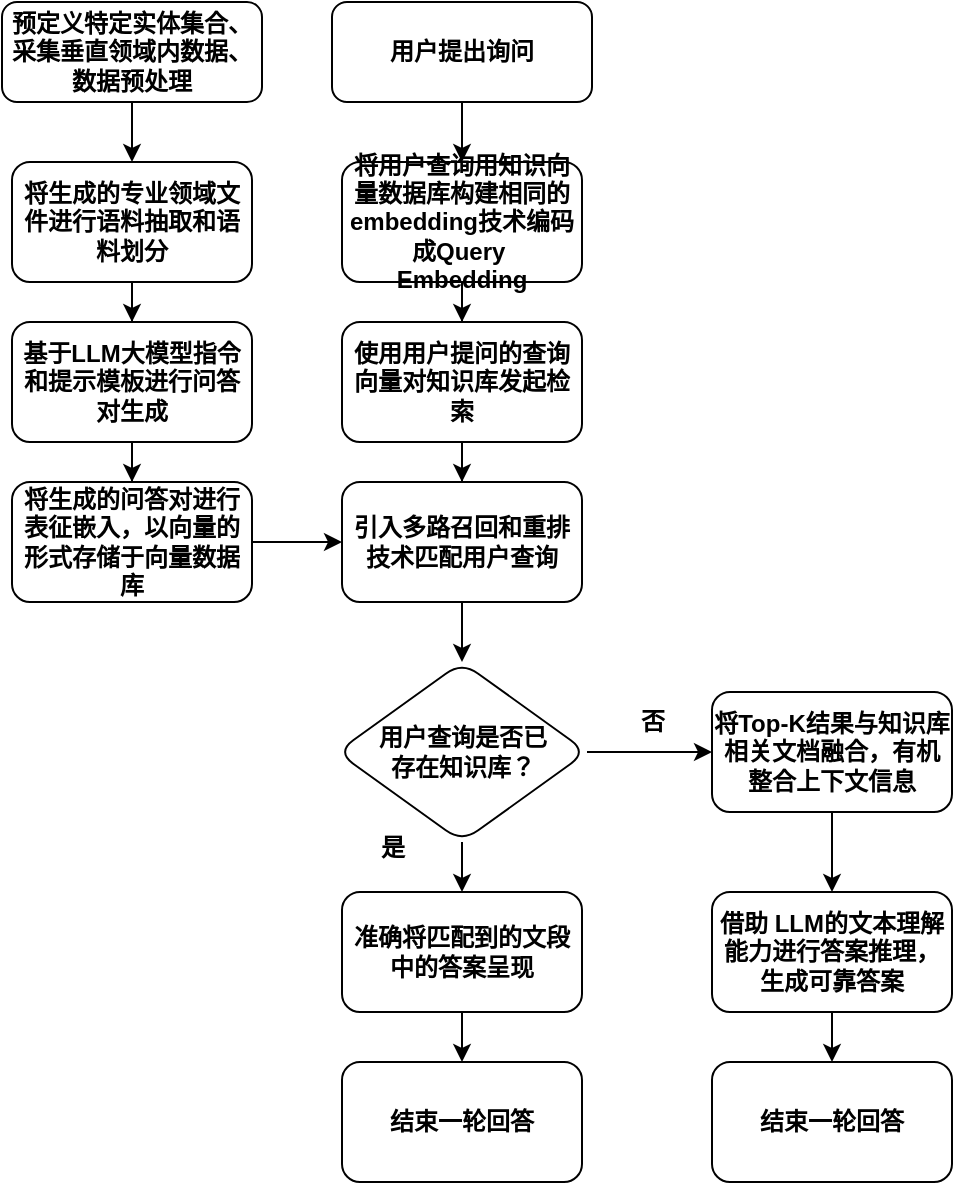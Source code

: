 <mxfile version="21.3.8" type="github">
  <diagram id="C5RBs43oDa-KdzZeNtuy" name="Page-1">
    <mxGraphModel dx="795" dy="630" grid="0" gridSize="10" guides="1" tooltips="1" connect="1" arrows="1" fold="1" page="0" pageScale="1" pageWidth="827" pageHeight="1169" math="0" shadow="0">
      <root>
        <mxCell id="WIyWlLk6GJQsqaUBKTNV-0" />
        <mxCell id="WIyWlLk6GJQsqaUBKTNV-1" parent="WIyWlLk6GJQsqaUBKTNV-0" />
        <mxCell id="pO1PlLlpX6BgmMhYATf7-2" value="" style="edgeStyle=orthogonalEdgeStyle;rounded=0;orthogonalLoop=1;jettySize=auto;html=1;fontStyle=1;fontFamily=Helvetica;" edge="1" parent="WIyWlLk6GJQsqaUBKTNV-1" source="pO1PlLlpX6BgmMhYATf7-0" target="pO1PlLlpX6BgmMhYATf7-1">
          <mxGeometry relative="1" as="geometry" />
        </mxCell>
        <mxCell id="pO1PlLlpX6BgmMhYATf7-0" value="预定义特定实体集合、采集垂直领域内数据、数据预处理" style="rounded=1;whiteSpace=wrap;html=1;fontSize=12;glass=0;strokeWidth=1;shadow=0;fontStyle=1;fontFamily=Helvetica;" vertex="1" parent="WIyWlLk6GJQsqaUBKTNV-1">
          <mxGeometry x="505" y="80" width="130" height="50" as="geometry" />
        </mxCell>
        <mxCell id="pO1PlLlpX6BgmMhYATf7-4" value="" style="edgeStyle=orthogonalEdgeStyle;rounded=0;orthogonalLoop=1;jettySize=auto;html=1;fontStyle=1;fontFamily=Helvetica;" edge="1" parent="WIyWlLk6GJQsqaUBKTNV-1" source="pO1PlLlpX6BgmMhYATf7-1" target="pO1PlLlpX6BgmMhYATf7-3">
          <mxGeometry relative="1" as="geometry" />
        </mxCell>
        <mxCell id="pO1PlLlpX6BgmMhYATf7-1" value="将生成的专业领域文件进行语料抽取和语料划分" style="whiteSpace=wrap;html=1;rounded=1;glass=0;strokeWidth=1;shadow=0;fontStyle=1;fontFamily=Helvetica;" vertex="1" parent="WIyWlLk6GJQsqaUBKTNV-1">
          <mxGeometry x="510" y="160" width="120" height="60" as="geometry" />
        </mxCell>
        <mxCell id="pO1PlLlpX6BgmMhYATf7-6" value="" style="edgeStyle=orthogonalEdgeStyle;rounded=0;orthogonalLoop=1;jettySize=auto;html=1;fontStyle=1;fontFamily=Helvetica;" edge="1" parent="WIyWlLk6GJQsqaUBKTNV-1" source="pO1PlLlpX6BgmMhYATf7-3" target="pO1PlLlpX6BgmMhYATf7-5">
          <mxGeometry relative="1" as="geometry" />
        </mxCell>
        <mxCell id="pO1PlLlpX6BgmMhYATf7-3" value="&lt;p class=&quot;MsoNormal&quot;&gt;基于LLM大模型指令和提示模板进行问答对生成&lt;/p&gt;" style="rounded=1;whiteSpace=wrap;html=1;glass=0;strokeWidth=1;shadow=0;fontStyle=1;fontFamily=Helvetica;" vertex="1" parent="WIyWlLk6GJQsqaUBKTNV-1">
          <mxGeometry x="510" y="240" width="120" height="60" as="geometry" />
        </mxCell>
        <mxCell id="pO1PlLlpX6BgmMhYATf7-14" value="" style="edgeStyle=orthogonalEdgeStyle;rounded=0;orthogonalLoop=1;jettySize=auto;html=1;fontStyle=1;fontFamily=Helvetica;" edge="1" parent="WIyWlLk6GJQsqaUBKTNV-1" source="pO1PlLlpX6BgmMhYATf7-5" target="pO1PlLlpX6BgmMhYATf7-13">
          <mxGeometry relative="1" as="geometry" />
        </mxCell>
        <mxCell id="pO1PlLlpX6BgmMhYATf7-5" value="将生成的问答对进行表征嵌入，以向量的形式存储于向量数据库" style="rounded=1;whiteSpace=wrap;html=1;glass=0;strokeWidth=1;shadow=0;fontStyle=1;fontFamily=Helvetica;" vertex="1" parent="WIyWlLk6GJQsqaUBKTNV-1">
          <mxGeometry x="510" y="320" width="120" height="60" as="geometry" />
        </mxCell>
        <mxCell id="pO1PlLlpX6BgmMhYATf7-7" value="" style="edgeStyle=orthogonalEdgeStyle;rounded=0;orthogonalLoop=1;jettySize=auto;html=1;fontStyle=1;fontFamily=Helvetica;" edge="1" parent="WIyWlLk6GJQsqaUBKTNV-1" source="pO1PlLlpX6BgmMhYATf7-8" target="pO1PlLlpX6BgmMhYATf7-10">
          <mxGeometry relative="1" as="geometry" />
        </mxCell>
        <mxCell id="pO1PlLlpX6BgmMhYATf7-8" value="用户提出询问" style="rounded=1;whiteSpace=wrap;html=1;fontSize=12;glass=0;strokeWidth=1;shadow=0;fontStyle=1;fontFamily=Helvetica;" vertex="1" parent="WIyWlLk6GJQsqaUBKTNV-1">
          <mxGeometry x="670" y="80" width="130" height="50" as="geometry" />
        </mxCell>
        <mxCell id="pO1PlLlpX6BgmMhYATf7-9" value="" style="edgeStyle=orthogonalEdgeStyle;rounded=0;orthogonalLoop=1;jettySize=auto;html=1;fontStyle=1;fontFamily=Helvetica;" edge="1" parent="WIyWlLk6GJQsqaUBKTNV-1" source="pO1PlLlpX6BgmMhYATf7-10" target="pO1PlLlpX6BgmMhYATf7-12">
          <mxGeometry relative="1" as="geometry" />
        </mxCell>
        <mxCell id="pO1PlLlpX6BgmMhYATf7-10" value="&lt;p class=&quot;MsoNormal&quot;&gt;将用户查询用知识向量数据库构建相同的embedding技术编码成Query&amp;nbsp; Embedding&lt;/p&gt;" style="whiteSpace=wrap;html=1;rounded=1;glass=0;strokeWidth=1;shadow=0;fontStyle=1;fontFamily=Helvetica;" vertex="1" parent="WIyWlLk6GJQsqaUBKTNV-1">
          <mxGeometry x="675" y="160" width="120" height="60" as="geometry" />
        </mxCell>
        <mxCell id="pO1PlLlpX6BgmMhYATf7-11" value="" style="edgeStyle=orthogonalEdgeStyle;rounded=0;orthogonalLoop=1;jettySize=auto;html=1;fontStyle=1;fontFamily=Helvetica;" edge="1" parent="WIyWlLk6GJQsqaUBKTNV-1" source="pO1PlLlpX6BgmMhYATf7-12" target="pO1PlLlpX6BgmMhYATf7-13">
          <mxGeometry relative="1" as="geometry" />
        </mxCell>
        <mxCell id="pO1PlLlpX6BgmMhYATf7-12" value="&lt;p class=&quot;MsoNormal&quot;&gt;使用用户提问的查询向量对知识库发起检索&lt;/p&gt;" style="rounded=1;whiteSpace=wrap;html=1;glass=0;strokeWidth=1;shadow=0;fontStyle=1;fontFamily=Helvetica;" vertex="1" parent="WIyWlLk6GJQsqaUBKTNV-1">
          <mxGeometry x="675" y="240" width="120" height="60" as="geometry" />
        </mxCell>
        <mxCell id="pO1PlLlpX6BgmMhYATf7-24" value="" style="edgeStyle=orthogonalEdgeStyle;rounded=0;orthogonalLoop=1;jettySize=auto;html=1;fontStyle=1;fontFamily=Helvetica;" edge="1" parent="WIyWlLk6GJQsqaUBKTNV-1" source="pO1PlLlpX6BgmMhYATf7-13" target="pO1PlLlpX6BgmMhYATf7-23">
          <mxGeometry relative="1" as="geometry" />
        </mxCell>
        <mxCell id="pO1PlLlpX6BgmMhYATf7-13" value="引入多路召回和重排技术匹配用户查询" style="rounded=1;whiteSpace=wrap;html=1;glass=0;strokeWidth=1;shadow=0;fontStyle=1;fontFamily=Helvetica;" vertex="1" parent="WIyWlLk6GJQsqaUBKTNV-1">
          <mxGeometry x="675" y="320" width="120" height="60" as="geometry" />
        </mxCell>
        <mxCell id="pO1PlLlpX6BgmMhYATf7-18" value="" style="edgeStyle=orthogonalEdgeStyle;rounded=0;orthogonalLoop=1;jettySize=auto;html=1;fontStyle=1;fontFamily=Helvetica;" edge="1" parent="WIyWlLk6GJQsqaUBKTNV-1" source="pO1PlLlpX6BgmMhYATf7-15" target="pO1PlLlpX6BgmMhYATf7-17">
          <mxGeometry relative="1" as="geometry" />
        </mxCell>
        <mxCell id="pO1PlLlpX6BgmMhYATf7-15" value="将Top-K结果与知识库相关文档融合，有机整合上下文信息" style="rounded=1;whiteSpace=wrap;html=1;glass=0;strokeWidth=1;shadow=0;fontStyle=1;fontFamily=Helvetica;" vertex="1" parent="WIyWlLk6GJQsqaUBKTNV-1">
          <mxGeometry x="860" y="425" width="120" height="60" as="geometry" />
        </mxCell>
        <mxCell id="pO1PlLlpX6BgmMhYATf7-20" value="" style="edgeStyle=orthogonalEdgeStyle;rounded=0;orthogonalLoop=1;jettySize=auto;html=1;fontStyle=1;fontFamily=Helvetica;" edge="1" parent="WIyWlLk6GJQsqaUBKTNV-1" source="pO1PlLlpX6BgmMhYATf7-17" target="pO1PlLlpX6BgmMhYATf7-19">
          <mxGeometry relative="1" as="geometry" />
        </mxCell>
        <mxCell id="pO1PlLlpX6BgmMhYATf7-17" value="借助&amp;nbsp;LLM的文本理解能力进行答案推理，生成可靠答案" style="rounded=1;whiteSpace=wrap;html=1;glass=0;strokeWidth=1;shadow=0;fontStyle=1;fontFamily=Helvetica;" vertex="1" parent="WIyWlLk6GJQsqaUBKTNV-1">
          <mxGeometry x="860" y="525" width="120" height="60" as="geometry" />
        </mxCell>
        <mxCell id="pO1PlLlpX6BgmMhYATf7-19" value="结束一轮回答" style="rounded=1;whiteSpace=wrap;html=1;glass=0;strokeWidth=1;shadow=0;fontStyle=1;fontFamily=Helvetica;" vertex="1" parent="WIyWlLk6GJQsqaUBKTNV-1">
          <mxGeometry x="860" y="610" width="120" height="60" as="geometry" />
        </mxCell>
        <mxCell id="pO1PlLlpX6BgmMhYATf7-26" value="" style="edgeStyle=orthogonalEdgeStyle;rounded=0;orthogonalLoop=1;jettySize=auto;html=1;fontStyle=1;fontFamily=Helvetica;" edge="1" parent="WIyWlLk6GJQsqaUBKTNV-1" source="pO1PlLlpX6BgmMhYATf7-23" target="pO1PlLlpX6BgmMhYATf7-25">
          <mxGeometry relative="1" as="geometry" />
        </mxCell>
        <mxCell id="pO1PlLlpX6BgmMhYATf7-28" value="" style="edgeStyle=orthogonalEdgeStyle;rounded=0;orthogonalLoop=1;jettySize=auto;html=1;fontStyle=1;fontFamily=Helvetica;" edge="1" parent="WIyWlLk6GJQsqaUBKTNV-1" source="pO1PlLlpX6BgmMhYATf7-23">
          <mxGeometry relative="1" as="geometry">
            <mxPoint x="860" y="455" as="targetPoint" />
          </mxGeometry>
        </mxCell>
        <mxCell id="pO1PlLlpX6BgmMhYATf7-23" value="用户查询是否已&lt;br&gt;存在知识库？" style="rhombus;whiteSpace=wrap;html=1;rounded=1;glass=0;strokeWidth=1;shadow=0;fontStyle=1;fontFamily=Helvetica;" vertex="1" parent="WIyWlLk6GJQsqaUBKTNV-1">
          <mxGeometry x="672.5" y="410" width="125" height="90" as="geometry" />
        </mxCell>
        <mxCell id="pO1PlLlpX6BgmMhYATf7-31" value="" style="edgeStyle=orthogonalEdgeStyle;rounded=0;orthogonalLoop=1;jettySize=auto;html=1;fontStyle=1;fontFamily=Helvetica;" edge="1" parent="WIyWlLk6GJQsqaUBKTNV-1" source="pO1PlLlpX6BgmMhYATf7-25" target="pO1PlLlpX6BgmMhYATf7-30">
          <mxGeometry relative="1" as="geometry" />
        </mxCell>
        <mxCell id="pO1PlLlpX6BgmMhYATf7-25" value="准确将匹配到的文段中的答案呈现" style="rounded=1;whiteSpace=wrap;html=1;glass=0;strokeWidth=1;shadow=0;fontStyle=1;fontFamily=Helvetica;" vertex="1" parent="WIyWlLk6GJQsqaUBKTNV-1">
          <mxGeometry x="675" y="525" width="120" height="60" as="geometry" />
        </mxCell>
        <mxCell id="pO1PlLlpX6BgmMhYATf7-29" value="是" style="text;html=1;align=center;verticalAlign=middle;resizable=0;points=[];autosize=1;strokeColor=none;fillColor=none;fontStyle=1;fontFamily=Helvetica;" vertex="1" parent="WIyWlLk6GJQsqaUBKTNV-1">
          <mxGeometry x="685" y="490" width="30" height="26" as="geometry" />
        </mxCell>
        <mxCell id="pO1PlLlpX6BgmMhYATf7-30" value="结束一轮回答" style="rounded=1;whiteSpace=wrap;html=1;glass=0;strokeWidth=1;shadow=0;fontStyle=1;fontFamily=Helvetica;" vertex="1" parent="WIyWlLk6GJQsqaUBKTNV-1">
          <mxGeometry x="675" y="610" width="120" height="60" as="geometry" />
        </mxCell>
        <mxCell id="pO1PlLlpX6BgmMhYATf7-32" value="否" style="text;html=1;align=center;verticalAlign=middle;resizable=0;points=[];autosize=1;strokeColor=none;fillColor=none;fontStyle=1;fontFamily=Helvetica;" vertex="1" parent="WIyWlLk6GJQsqaUBKTNV-1">
          <mxGeometry x="815" y="427" width="30" height="26" as="geometry" />
        </mxCell>
      </root>
    </mxGraphModel>
  </diagram>
</mxfile>
